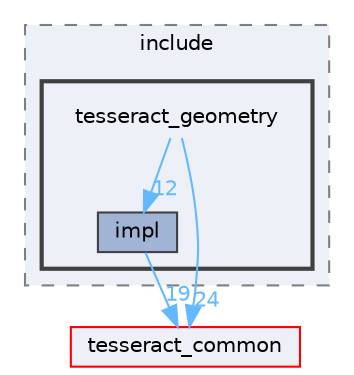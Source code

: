 digraph "tesseract_geometry/include/tesseract_geometry"
{
 // LATEX_PDF_SIZE
  bgcolor="transparent";
  edge [fontname=Helvetica,fontsize=10,labelfontname=Helvetica,labelfontsize=10];
  node [fontname=Helvetica,fontsize=10,shape=box,height=0.2,width=0.4];
  compound=true
  subgraph clusterdir_3e64adf61603040208d11bd9b87bd5fd {
    graph [ bgcolor="#edf0f7", pencolor="grey50", label="include", fontname=Helvetica,fontsize=10 style="filled,dashed", URL="dir_3e64adf61603040208d11bd9b87bd5fd.html",tooltip=""]
  subgraph clusterdir_7d3730938ebeb6052a8dcd4ceae68cbd {
    graph [ bgcolor="#edf0f7", pencolor="grey25", label="", fontname=Helvetica,fontsize=10 style="filled,bold", URL="dir_7d3730938ebeb6052a8dcd4ceae68cbd.html",tooltip=""]
    dir_7d3730938ebeb6052a8dcd4ceae68cbd [shape=plaintext, label="tesseract_geometry"];
  dir_5c76feff1d3a0fdde03094601b0d6fac [label="impl", fillcolor="#a2b4d6", color="grey25", style="filled", URL="dir_5c76feff1d3a0fdde03094601b0d6fac.html",tooltip=""];
  }
  }
  dir_8430b83f3af685b4c96d298a32e9aa37 [label="tesseract_common", fillcolor="#edf0f7", color="red", style="filled", URL="dir_8430b83f3af685b4c96d298a32e9aa37.html",tooltip=""];
  dir_7d3730938ebeb6052a8dcd4ceae68cbd->dir_5c76feff1d3a0fdde03094601b0d6fac [headlabel="12", labeldistance=1.5 headhref="dir_000080_000024.html" color="steelblue1" fontcolor="steelblue1"];
  dir_7d3730938ebeb6052a8dcd4ceae68cbd->dir_8430b83f3af685b4c96d298a32e9aa37 [headlabel="24", labeldistance=1.5 headhref="dir_000080_000075.html" color="steelblue1" fontcolor="steelblue1"];
  dir_5c76feff1d3a0fdde03094601b0d6fac->dir_8430b83f3af685b4c96d298a32e9aa37 [headlabel="19", labeldistance=1.5 headhref="dir_000024_000075.html" color="steelblue1" fontcolor="steelblue1"];
}
